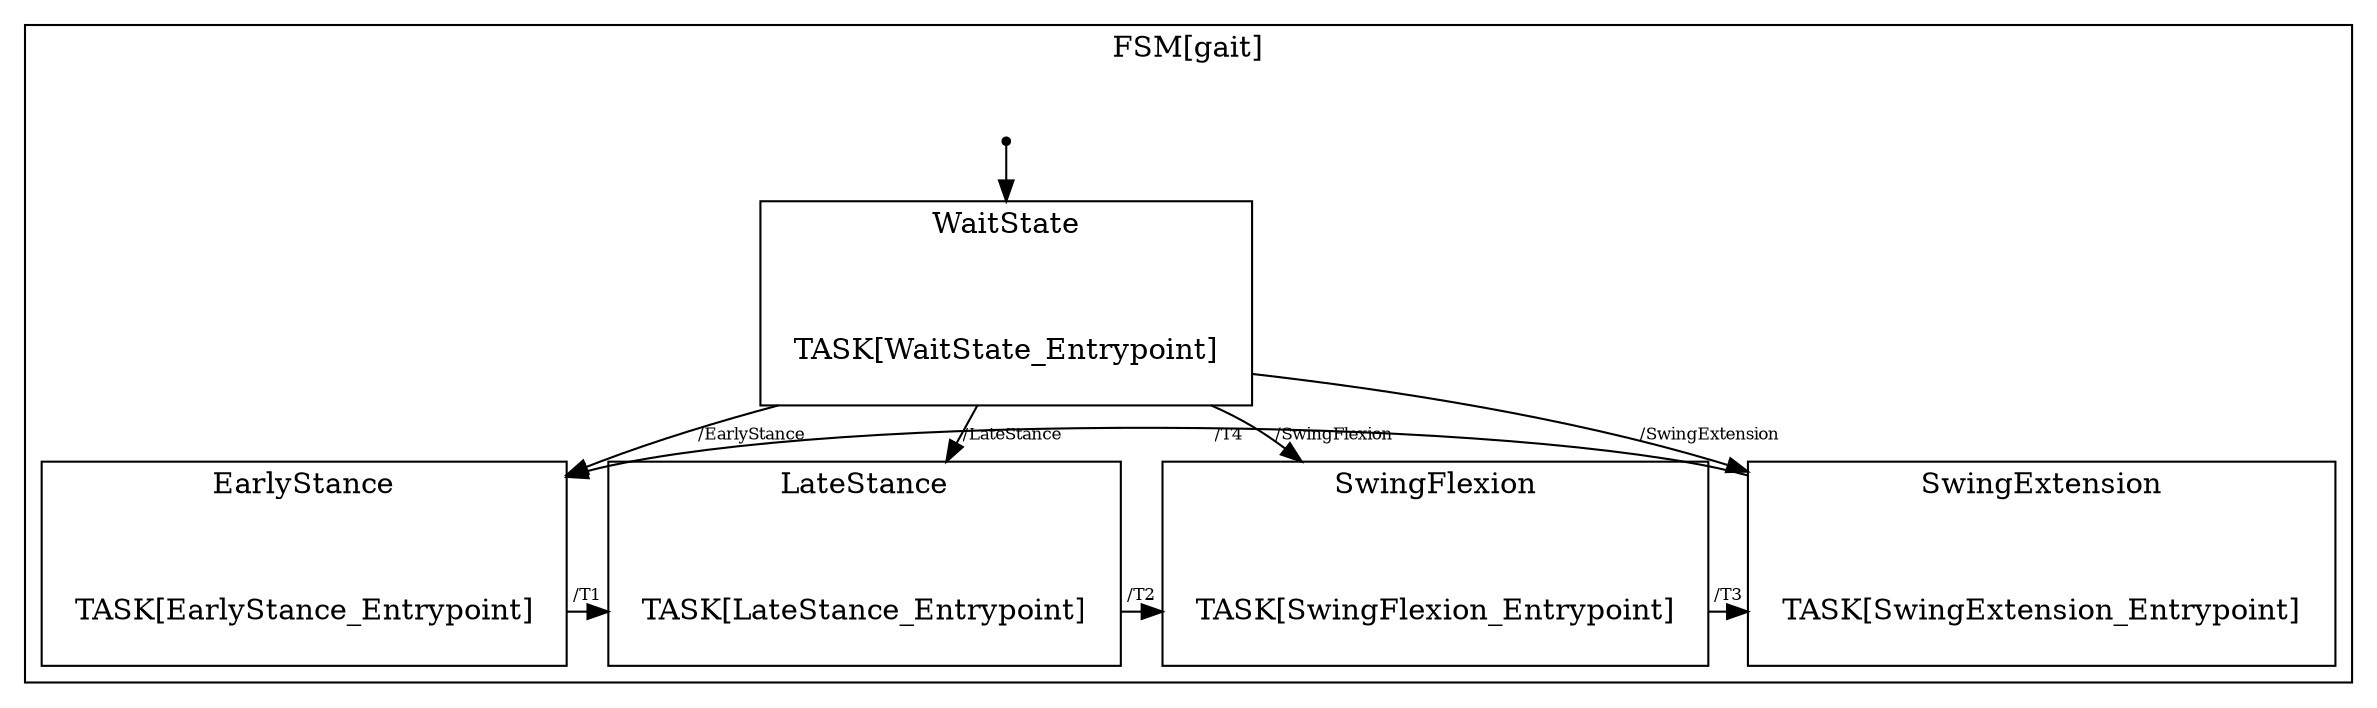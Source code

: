 digraph G {
compound=true;
node [shape=box];
subgraph cluster_0 {
URL="/gait";
label="FSM[gait]";
"0start" [shape=point];
subgraph cluster_1 {
URL="/gait/WaitState";
label=WaitState;
2 [URL="/gait/WaitState/WaitState_Entrypoint", label="TASK[WaitState_Entrypoint]", penwidth=0];
}

subgraph cluster_3 {
URL="/gait/EarlyStance";
label=EarlyStance;
4 [URL="/gait/EarlyStance/EarlyStance_Entrypoint", label="TASK[EarlyStance_Entrypoint]", penwidth=0];
}

subgraph cluster_5 {
URL="/gait/LateStance";
label=LateStance;
6 [URL="/gait/LateStance/LateStance_Entrypoint", label="TASK[LateStance_Entrypoint]", penwidth=0];
}

subgraph cluster_7 {
URL="/gait/SwingFlexion";
label=SwingFlexion;
8 [URL="/gait/SwingFlexion/SwingFlexion_Entrypoint", label="TASK[SwingFlexion_Entrypoint]", penwidth=0];
}

subgraph cluster_9 {
URL="/gait/SwingExtension";
label=SwingExtension;
10 [URL="/gait/SwingExtension/SwingExtension_Entrypoint", label="TASK[SwingExtension_Entrypoint]", penwidth=0];
}

}

"0start" -> 2  [fontsize=8, lhead=cluster_1];
2 -> 4  [fontsize=8, label="/EarlyStance", lhead=cluster_3, ltail=cluster_1];
2 -> 6  [fontsize=8, label="/LateStance", lhead=cluster_5, ltail=cluster_1];
2 -> 8  [fontsize=8, label="/SwingFlexion", lhead=cluster_7, ltail=cluster_1];
2 -> 10  [fontsize=8, label="/SwingExtension", lhead=cluster_9, ltail=cluster_1];
4 -> 6  [fontsize=8, label="/T1", lhead=cluster_5, ltail=cluster_3];
6 -> 8  [fontsize=8, label="/T2", lhead=cluster_7, ltail=cluster_5];
8 -> 10  [fontsize=8, label="/T3", lhead=cluster_9, ltail=cluster_7];
10 -> 4  [fontsize=8, label="/T4", lhead=cluster_3, ltail=cluster_9];
}
